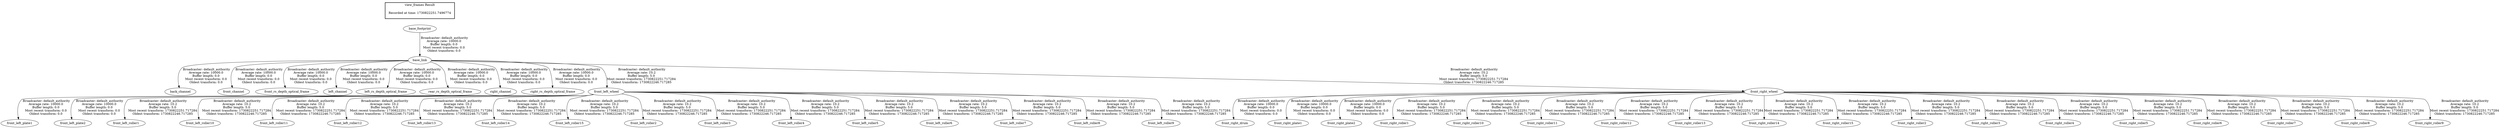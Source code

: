 digraph G {
"base_link" -> "back_channel"[label=" Broadcaster: default_authority\nAverage rate: 10000.0\nBuffer length: 0.0\nMost recent transform: 0.0\nOldest transform: 0.0\n"];
"base_footprint" -> "base_link"[label=" Broadcaster: default_authority\nAverage rate: 10000.0\nBuffer length: 0.0\nMost recent transform: 0.0\nOldest transform: 0.0\n"];
"base_link" -> "front_channel"[label=" Broadcaster: default_authority\nAverage rate: 10000.0\nBuffer length: 0.0\nMost recent transform: 0.0\nOldest transform: 0.0\n"];
"base_link" -> "front_rs_depth_optical_frame"[label=" Broadcaster: default_authority\nAverage rate: 10000.0\nBuffer length: 0.0\nMost recent transform: 0.0\nOldest transform: 0.0\n"];
"base_link" -> "left_channel"[label=" Broadcaster: default_authority\nAverage rate: 10000.0\nBuffer length: 0.0\nMost recent transform: 0.0\nOldest transform: 0.0\n"];
"base_link" -> "left_rs_depth_optical_frame"[label=" Broadcaster: default_authority\nAverage rate: 10000.0\nBuffer length: 0.0\nMost recent transform: 0.0\nOldest transform: 0.0\n"];
"base_link" -> "rear_rs_depth_optical_frame"[label=" Broadcaster: default_authority\nAverage rate: 10000.0\nBuffer length: 0.0\nMost recent transform: 0.0\nOldest transform: 0.0\n"];
"base_link" -> "right_channel"[label=" Broadcaster: default_authority\nAverage rate: 10000.0\nBuffer length: 0.0\nMost recent transform: 0.0\nOldest transform: 0.0\n"];
"base_link" -> "right_rs_depth_optical_frame"[label=" Broadcaster: default_authority\nAverage rate: 10000.0\nBuffer length: 0.0\nMost recent transform: 0.0\nOldest transform: 0.0\n"];
"front_left_wheel" -> "front_left_plate1"[label=" Broadcaster: default_authority\nAverage rate: 10000.0\nBuffer length: 0.0\nMost recent transform: 0.0\nOldest transform: 0.0\n"];
"base_link" -> "front_left_wheel"[label=" Broadcaster: default_authority\nAverage rate: 10.2\nBuffer length: 5.0\nMost recent transform: 1730822251.717284\nOldest transform: 1730822246.717285\n"];
"front_left_wheel" -> "front_left_plate2"[label=" Broadcaster: default_authority\nAverage rate: 10000.0\nBuffer length: 0.0\nMost recent transform: 0.0\nOldest transform: 0.0\n"];
"front_right_wheel" -> "front_right_drum"[label=" Broadcaster: default_authority\nAverage rate: 10000.0\nBuffer length: 0.0\nMost recent transform: 0.0\nOldest transform: 0.0\n"];
"base_link" -> "front_right_wheel"[label=" Broadcaster: default_authority\nAverage rate: 10.2\nBuffer length: 5.0\nMost recent transform: 1730822251.717284\nOldest transform: 1730822246.717285\n"];
"front_right_wheel" -> "front_right_plate1"[label=" Broadcaster: default_authority\nAverage rate: 10000.0\nBuffer length: 0.0\nMost recent transform: 0.0\nOldest transform: 0.0\n"];
"front_right_wheel" -> "front_right_plate2"[label=" Broadcaster: default_authority\nAverage rate: 10000.0\nBuffer length: 0.0\nMost recent transform: 0.0\nOldest transform: 0.0\n"];
"front_left_wheel" -> "front_left_roller1"[label=" Broadcaster: default_authority\nAverage rate: 10.2\nBuffer length: 5.0\nMost recent transform: 1730822251.717284\nOldest transform: 1730822246.717285\n"];
"front_left_wheel" -> "front_left_roller10"[label=" Broadcaster: default_authority\nAverage rate: 10.2\nBuffer length: 5.0\nMost recent transform: 1730822251.717284\nOldest transform: 1730822246.717285\n"];
"front_left_wheel" -> "front_left_roller11"[label=" Broadcaster: default_authority\nAverage rate: 10.2\nBuffer length: 5.0\nMost recent transform: 1730822251.717284\nOldest transform: 1730822246.717285\n"];
"front_left_wheel" -> "front_left_roller12"[label=" Broadcaster: default_authority\nAverage rate: 10.2\nBuffer length: 5.0\nMost recent transform: 1730822251.717284\nOldest transform: 1730822246.717285\n"];
"front_left_wheel" -> "front_left_roller13"[label=" Broadcaster: default_authority\nAverage rate: 10.2\nBuffer length: 5.0\nMost recent transform: 1730822251.717284\nOldest transform: 1730822246.717285\n"];
"front_left_wheel" -> "front_left_roller14"[label=" Broadcaster: default_authority\nAverage rate: 10.2\nBuffer length: 5.0\nMost recent transform: 1730822251.717284\nOldest transform: 1730822246.717285\n"];
"front_left_wheel" -> "front_left_roller15"[label=" Broadcaster: default_authority\nAverage rate: 10.2\nBuffer length: 5.0\nMost recent transform: 1730822251.717284\nOldest transform: 1730822246.717285\n"];
"front_left_wheel" -> "front_left_roller2"[label=" Broadcaster: default_authority\nAverage rate: 10.2\nBuffer length: 5.0\nMost recent transform: 1730822251.717284\nOldest transform: 1730822246.717285\n"];
"front_left_wheel" -> "front_left_roller3"[label=" Broadcaster: default_authority\nAverage rate: 10.2\nBuffer length: 5.0\nMost recent transform: 1730822251.717284\nOldest transform: 1730822246.717285\n"];
"front_left_wheel" -> "front_left_roller4"[label=" Broadcaster: default_authority\nAverage rate: 10.2\nBuffer length: 5.0\nMost recent transform: 1730822251.717284\nOldest transform: 1730822246.717285\n"];
"front_left_wheel" -> "front_left_roller5"[label=" Broadcaster: default_authority\nAverage rate: 10.2\nBuffer length: 5.0\nMost recent transform: 1730822251.717284\nOldest transform: 1730822246.717285\n"];
"front_left_wheel" -> "front_left_roller6"[label=" Broadcaster: default_authority\nAverage rate: 10.2\nBuffer length: 5.0\nMost recent transform: 1730822251.717284\nOldest transform: 1730822246.717285\n"];
"front_left_wheel" -> "front_left_roller7"[label=" Broadcaster: default_authority\nAverage rate: 10.2\nBuffer length: 5.0\nMost recent transform: 1730822251.717284\nOldest transform: 1730822246.717285\n"];
"front_left_wheel" -> "front_left_roller8"[label=" Broadcaster: default_authority\nAverage rate: 10.2\nBuffer length: 5.0\nMost recent transform: 1730822251.717284\nOldest transform: 1730822246.717285\n"];
"front_left_wheel" -> "front_left_roller9"[label=" Broadcaster: default_authority\nAverage rate: 10.2\nBuffer length: 5.0\nMost recent transform: 1730822251.717284\nOldest transform: 1730822246.717285\n"];
"front_right_wheel" -> "front_right_roller1"[label=" Broadcaster: default_authority\nAverage rate: 10.2\nBuffer length: 5.0\nMost recent transform: 1730822251.717284\nOldest transform: 1730822246.717285\n"];
"front_right_wheel" -> "front_right_roller10"[label=" Broadcaster: default_authority\nAverage rate: 10.2\nBuffer length: 5.0\nMost recent transform: 1730822251.717284\nOldest transform: 1730822246.717285\n"];
"front_right_wheel" -> "front_right_roller11"[label=" Broadcaster: default_authority\nAverage rate: 10.2\nBuffer length: 5.0\nMost recent transform: 1730822251.717284\nOldest transform: 1730822246.717285\n"];
"front_right_wheel" -> "front_right_roller12"[label=" Broadcaster: default_authority\nAverage rate: 10.2\nBuffer length: 5.0\nMost recent transform: 1730822251.717284\nOldest transform: 1730822246.717285\n"];
"front_right_wheel" -> "front_right_roller13"[label=" Broadcaster: default_authority\nAverage rate: 10.2\nBuffer length: 5.0\nMost recent transform: 1730822251.717284\nOldest transform: 1730822246.717285\n"];
"front_right_wheel" -> "front_right_roller14"[label=" Broadcaster: default_authority\nAverage rate: 10.2\nBuffer length: 5.0\nMost recent transform: 1730822251.717284\nOldest transform: 1730822246.717285\n"];
"front_right_wheel" -> "front_right_roller15"[label=" Broadcaster: default_authority\nAverage rate: 10.2\nBuffer length: 5.0\nMost recent transform: 1730822251.717284\nOldest transform: 1730822246.717285\n"];
"front_right_wheel" -> "front_right_roller2"[label=" Broadcaster: default_authority\nAverage rate: 10.2\nBuffer length: 5.0\nMost recent transform: 1730822251.717284\nOldest transform: 1730822246.717285\n"];
"front_right_wheel" -> "front_right_roller3"[label=" Broadcaster: default_authority\nAverage rate: 10.2\nBuffer length: 5.0\nMost recent transform: 1730822251.717284\nOldest transform: 1730822246.717285\n"];
"front_right_wheel" -> "front_right_roller4"[label=" Broadcaster: default_authority\nAverage rate: 10.2\nBuffer length: 5.0\nMost recent transform: 1730822251.717284\nOldest transform: 1730822246.717285\n"];
"front_right_wheel" -> "front_right_roller5"[label=" Broadcaster: default_authority\nAverage rate: 10.2\nBuffer length: 5.0\nMost recent transform: 1730822251.717284\nOldest transform: 1730822246.717285\n"];
"front_right_wheel" -> "front_right_roller6"[label=" Broadcaster: default_authority\nAverage rate: 10.2\nBuffer length: 5.0\nMost recent transform: 1730822251.717284\nOldest transform: 1730822246.717285\n"];
"front_right_wheel" -> "front_right_roller7"[label=" Broadcaster: default_authority\nAverage rate: 10.2\nBuffer length: 5.0\nMost recent transform: 1730822251.717284\nOldest transform: 1730822246.717285\n"];
"front_right_wheel" -> "front_right_roller8"[label=" Broadcaster: default_authority\nAverage rate: 10.2\nBuffer length: 5.0\nMost recent transform: 1730822251.717284\nOldest transform: 1730822246.717285\n"];
"front_right_wheel" -> "front_right_roller9"[label=" Broadcaster: default_authority\nAverage rate: 10.2\nBuffer length: 5.0\nMost recent transform: 1730822251.717284\nOldest transform: 1730822246.717285\n"];
edge [style=invis];
 subgraph cluster_legend { style=bold; color=black; label ="view_frames Result";
"Recorded at time: 1730822251.7496774"[ shape=plaintext ] ;
}->"base_footprint";
}